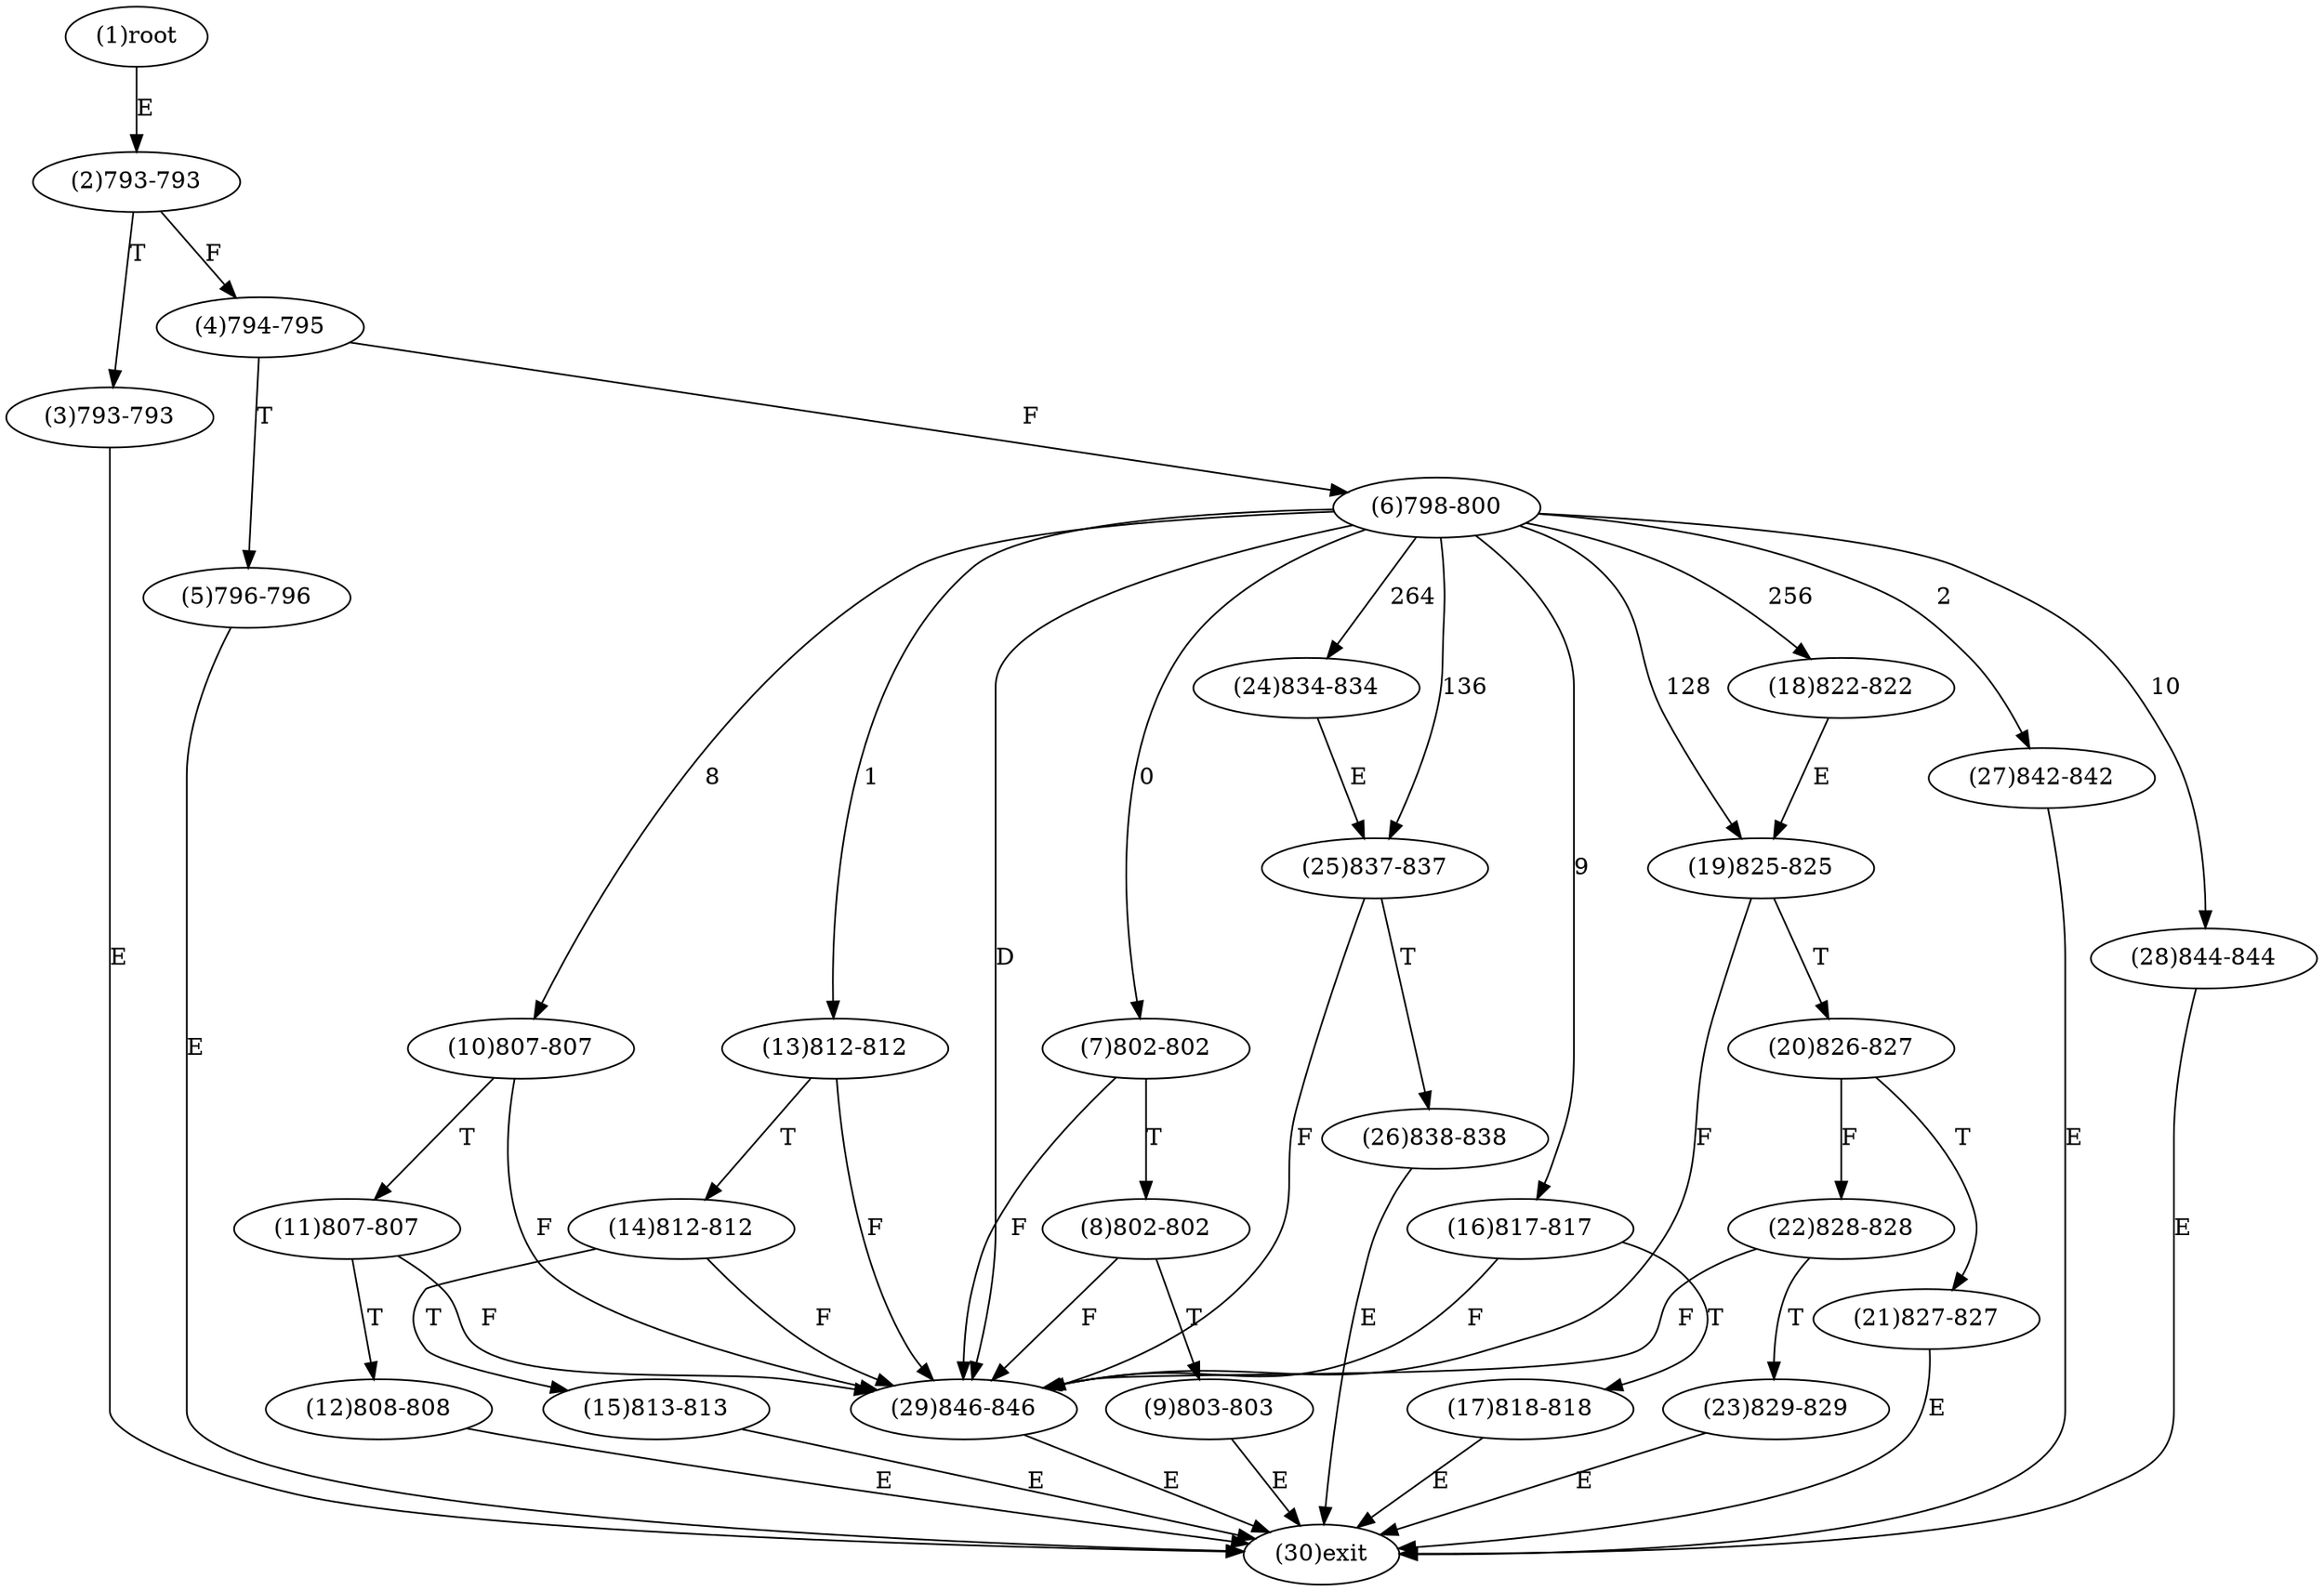 digraph "" { 
1[ label="(1)root"];
2[ label="(2)793-793"];
3[ label="(3)793-793"];
4[ label="(4)794-795"];
5[ label="(5)796-796"];
6[ label="(6)798-800"];
7[ label="(7)802-802"];
8[ label="(8)802-802"];
9[ label="(9)803-803"];
10[ label="(10)807-807"];
11[ label="(11)807-807"];
12[ label="(12)808-808"];
13[ label="(13)812-812"];
14[ label="(14)812-812"];
15[ label="(15)813-813"];
17[ label="(17)818-818"];
16[ label="(16)817-817"];
19[ label="(19)825-825"];
18[ label="(18)822-822"];
21[ label="(21)827-827"];
20[ label="(20)826-827"];
23[ label="(23)829-829"];
22[ label="(22)828-828"];
25[ label="(25)837-837"];
24[ label="(24)834-834"];
27[ label="(27)842-842"];
26[ label="(26)838-838"];
29[ label="(29)846-846"];
28[ label="(28)844-844"];
30[ label="(30)exit"];
1->2[ label="E"];
2->4[ label="F"];
2->3[ label="T"];
3->30[ label="E"];
4->6[ label="F"];
4->5[ label="T"];
5->30[ label="E"];
6->7[ label="0"];
6->13[ label="1"];
6->27[ label="2"];
6->10[ label="8"];
6->16[ label="9"];
6->28[ label="10"];
6->19[ label="128"];
6->25[ label="136"];
6->18[ label="256"];
6->24[ label="264"];
6->29[ label="D"];
7->29[ label="F"];
7->8[ label="T"];
8->29[ label="F"];
8->9[ label="T"];
9->30[ label="E"];
10->29[ label="F"];
10->11[ label="T"];
11->29[ label="F"];
11->12[ label="T"];
12->30[ label="E"];
13->29[ label="F"];
13->14[ label="T"];
14->29[ label="F"];
14->15[ label="T"];
15->30[ label="E"];
16->29[ label="F"];
16->17[ label="T"];
17->30[ label="E"];
18->19[ label="E"];
19->29[ label="F"];
19->20[ label="T"];
20->22[ label="F"];
20->21[ label="T"];
21->30[ label="E"];
22->29[ label="F"];
22->23[ label="T"];
23->30[ label="E"];
24->25[ label="E"];
25->29[ label="F"];
25->26[ label="T"];
26->30[ label="E"];
27->30[ label="E"];
28->30[ label="E"];
29->30[ label="E"];
}